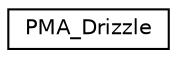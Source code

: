 digraph G
{
  edge [fontname="Helvetica",fontsize="10",labelfontname="Helvetica",labelfontsize="10"];
  node [fontname="Helvetica",fontsize="10",shape=record];
  rankdir="LR";
  Node1 [label="PMA_Drizzle",height=0.2,width=0.4,color="black", fillcolor="white", style="filled",URL="$classPMA__Drizzle.html",tooltip="Wrapper for Drizzle class."];
}
